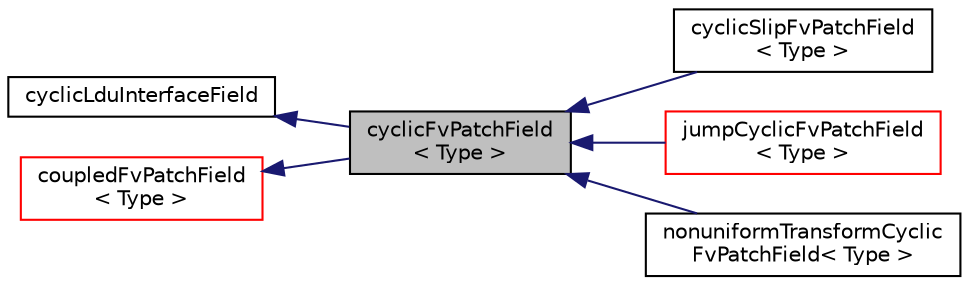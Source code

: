 digraph "cyclicFvPatchField&lt; Type &gt;"
{
  bgcolor="transparent";
  edge [fontname="Helvetica",fontsize="10",labelfontname="Helvetica",labelfontsize="10"];
  node [fontname="Helvetica",fontsize="10",shape=record];
  rankdir="LR";
  Node1 [label="cyclicFvPatchField\l\< Type \>",height=0.2,width=0.4,color="black", fillcolor="grey75", style="filled", fontcolor="black"];
  Node2 -> Node1 [dir="back",color="midnightblue",fontsize="10",style="solid",fontname="Helvetica"];
  Node2 [label="cyclicLduInterfaceField",height=0.2,width=0.4,color="black",URL="$a00488.html",tooltip="Abstract base class for cyclic coupled interfaces. "];
  Node3 -> Node1 [dir="back",color="midnightblue",fontsize="10",style="solid",fontname="Helvetica"];
  Node3 [label="coupledFvPatchField\l\< Type \>",height=0.2,width=0.4,color="red",URL="$a00422.html",tooltip="Abstract base class for coupled patches. "];
  Node1 -> Node4 [dir="back",color="midnightblue",fontsize="10",style="solid",fontname="Helvetica"];
  Node4 [label="cyclicSlipFvPatchField\l\< Type \>",height=0.2,width=0.4,color="black",URL="$a00494.html",tooltip="This boundary condition is a light wrapper around the cyclicFvPatchField condition, providing no new functionality. "];
  Node1 -> Node5 [dir="back",color="midnightblue",fontsize="10",style="solid",fontname="Helvetica"];
  Node5 [label="jumpCyclicFvPatchField\l\< Type \>",height=0.2,width=0.4,color="red",URL="$a01249.html",tooltip="This boundary condition provides a base class for coupled-cyclic conditions with a specified &#39;jump&#39; (..."];
  Node1 -> Node6 [dir="back",color="midnightblue",fontsize="10",style="solid",fontname="Helvetica"];
  Node6 [label="nonuniformTransformCyclic\lFvPatchField\< Type \>",height=0.2,width=0.4,color="black",URL="$a01662.html",tooltip="This boundary condition enforces a cyclic condition between a pair of boundaries, incorporating a non..."];
}

